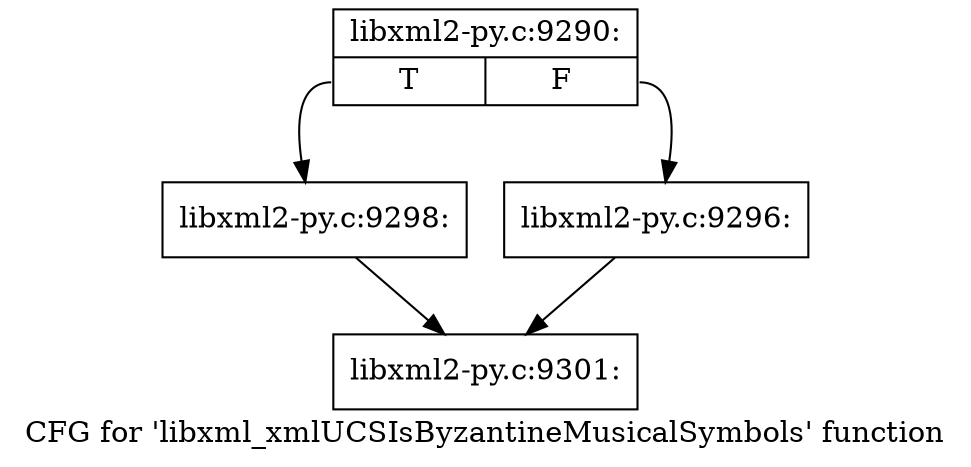 digraph "CFG for 'libxml_xmlUCSIsByzantineMusicalSymbols' function" {
	label="CFG for 'libxml_xmlUCSIsByzantineMusicalSymbols' function";

	Node0x45072e0 [shape=record,label="{libxml2-py.c:9290:|{<s0>T|<s1>F}}"];
	Node0x45072e0:s0 -> Node0x4508340;
	Node0x45072e0:s1 -> Node0x45082f0;
	Node0x45082f0 [shape=record,label="{libxml2-py.c:9296:}"];
	Node0x45082f0 -> Node0x45057e0;
	Node0x4508340 [shape=record,label="{libxml2-py.c:9298:}"];
	Node0x4508340 -> Node0x45057e0;
	Node0x45057e0 [shape=record,label="{libxml2-py.c:9301:}"];
}
